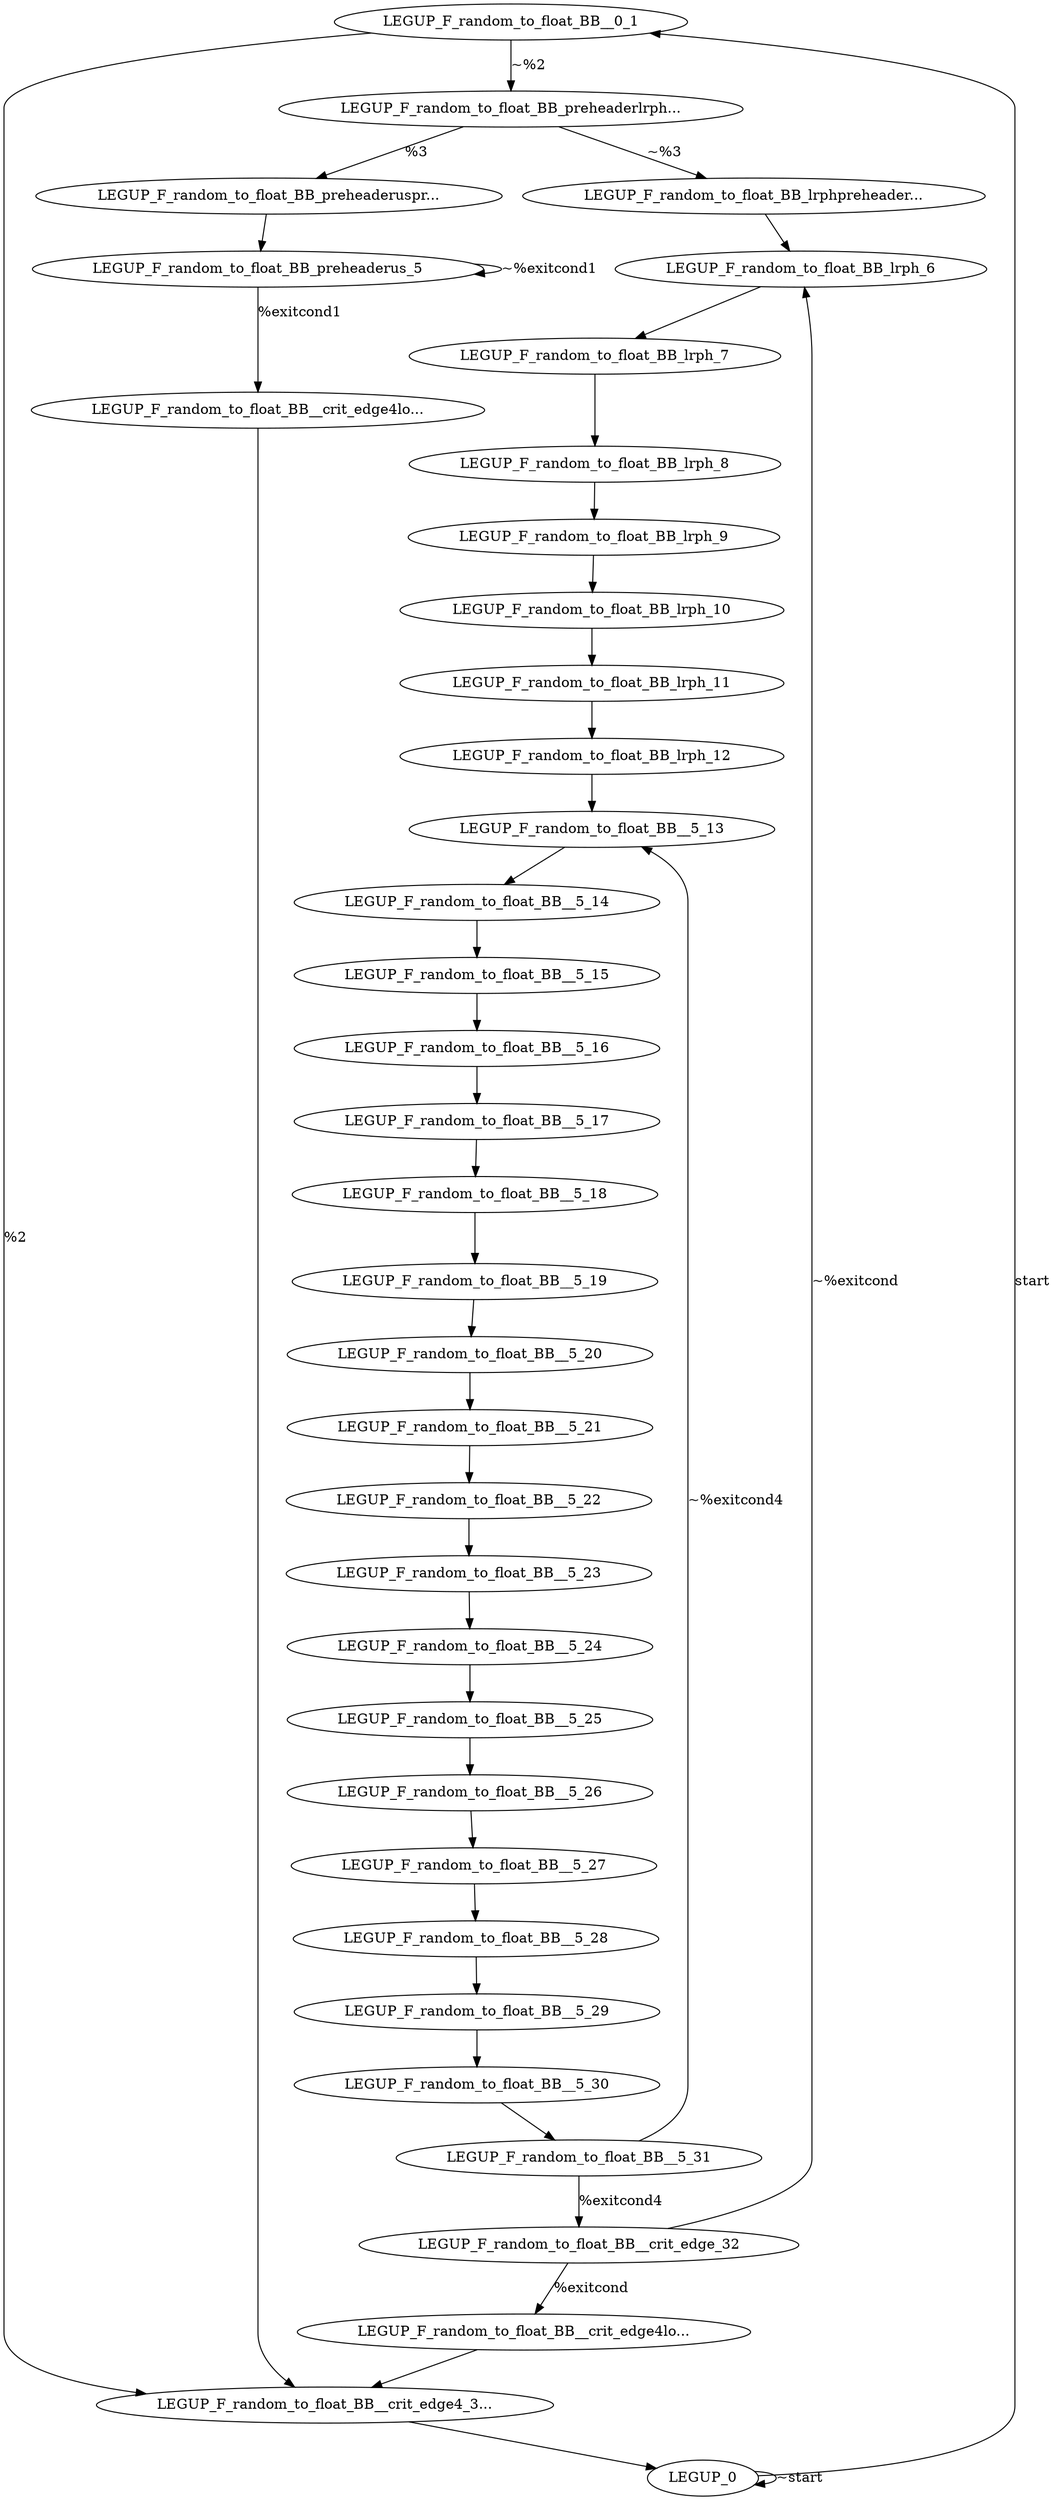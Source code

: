 digraph {
Node0x2c4d820[label="LEGUP_F_random_to_float_BB__0_1"];
Node0x2c72500[label="LEGUP_0"];
Node0x2c72500 -> Node0x2c4d820[label="start"];
Node0x2c72500 -> Node0x2c72500[label="~start"];
Node0x2c4e8d0[label="LEGUP_F_random_to_float_BB__crit_edge4_3..."];
Node0x2c4d820 -> Node0x2c4e8d0[label="%2"];
Node0x2c4db50[label="LEGUP_F_random_to_float_BB_preheaderlrph..."];
Node0x2c4d820 -> Node0x2c4db50[label="~%2"];
Node0x2c4de50[label="LEGUP_F_random_to_float_BB_preheaderuspr..."];
Node0x2c4db50 -> Node0x2c4de50[label="%3"];
Node0x2c4dcd0[label="LEGUP_F_random_to_float_BB_lrphpreheader..."];
Node0x2c4db50 -> Node0x2c4dcd0[label="~%3"];
Node0x2c4e150[label="LEGUP_F_random_to_float_BB_lrph_6"];
Node0x2c4dcd0 -> Node0x2c4e150;
Node0x2c4dfd0[label="LEGUP_F_random_to_float_BB_preheaderus_5"];
Node0x2c4de50 -> Node0x2c4dfd0;
Node0x2c4e5d0[label="LEGUP_F_random_to_float_BB__crit_edge4lo..."];
Node0x2c4dfd0 -> Node0x2c4e5d0[label="%exitcond1"];
Node0x2c4dfd0 -> Node0x2c4dfd0[label="~%exitcond1"];
Node0x2c4f770[label="LEGUP_F_random_to_float_BB_lrph_7"];
Node0x2c4e150 -> Node0x2c4f770;
Node0x2c4f840[label="LEGUP_F_random_to_float_BB_lrph_8"];
Node0x2c4f770 -> Node0x2c4f840;
Node0x2c4f910[label="LEGUP_F_random_to_float_BB_lrph_9"];
Node0x2c4f840 -> Node0x2c4f910;
Node0x2c4f9e0[label="LEGUP_F_random_to_float_BB_lrph_10"];
Node0x2c4f910 -> Node0x2c4f9e0;
Node0x2c81c70[label="LEGUP_F_random_to_float_BB_lrph_11"];
Node0x2c4f9e0 -> Node0x2c81c70;
Node0x2c81d40[label="LEGUP_F_random_to_float_BB_lrph_12"];
Node0x2c81c70 -> Node0x2c81d40;
Node0x2c4e2d0[label="LEGUP_F_random_to_float_BB__5_13"];
Node0x2c81d40 -> Node0x2c4e2d0;
Node0x2c820d0[label="LEGUP_F_random_to_float_BB__5_14"];
Node0x2c4e2d0 -> Node0x2c820d0;
Node0x2c821a0[label="LEGUP_F_random_to_float_BB__5_15"];
Node0x2c820d0 -> Node0x2c821a0;
Node0x2c82270[label="LEGUP_F_random_to_float_BB__5_16"];
Node0x2c821a0 -> Node0x2c82270;
Node0x2c82340[label="LEGUP_F_random_to_float_BB__5_17"];
Node0x2c82270 -> Node0x2c82340;
Node0x2c82410[label="LEGUP_F_random_to_float_BB__5_18"];
Node0x2c82340 -> Node0x2c82410;
Node0x2c82510[label="LEGUP_F_random_to_float_BB__5_19"];
Node0x2c82410 -> Node0x2c82510;
Node0x2c82610[label="LEGUP_F_random_to_float_BB__5_20"];
Node0x2c82510 -> Node0x2c82610;
Node0x2c82710[label="LEGUP_F_random_to_float_BB__5_21"];
Node0x2c82610 -> Node0x2c82710;
Node0x2c82810[label="LEGUP_F_random_to_float_BB__5_22"];
Node0x2c82710 -> Node0x2c82810;
Node0x2c82910[label="LEGUP_F_random_to_float_BB__5_23"];
Node0x2c82810 -> Node0x2c82910;
Node0x2c82a10[label="LEGUP_F_random_to_float_BB__5_24"];
Node0x2c82910 -> Node0x2c82a10;
Node0x2c82b10[label="LEGUP_F_random_to_float_BB__5_25"];
Node0x2c82a10 -> Node0x2c82b10;
Node0x2c82c10[label="LEGUP_F_random_to_float_BB__5_26"];
Node0x2c82b10 -> Node0x2c82c10;
Node0x2c82d10[label="LEGUP_F_random_to_float_BB__5_27"];
Node0x2c82c10 -> Node0x2c82d10;
Node0x2c82e10[label="LEGUP_F_random_to_float_BB__5_28"];
Node0x2c82d10 -> Node0x2c82e10;
Node0x2c82f10[label="LEGUP_F_random_to_float_BB__5_29"];
Node0x2c82e10 -> Node0x2c82f10;
Node0x2c83010[label="LEGUP_F_random_to_float_BB__5_30"];
Node0x2c82f10 -> Node0x2c83010;
Node0x2c83150[label="LEGUP_F_random_to_float_BB__5_31"];
Node0x2c83010 -> Node0x2c83150;
Node0x2c4e450[label="LEGUP_F_random_to_float_BB__crit_edge_32"];
Node0x2c83150 -> Node0x2c4e450[label="%exitcond4"];
Node0x2c83150 -> Node0x2c4e2d0[label="~%exitcond4"];
Node0x2c4e750[label="LEGUP_F_random_to_float_BB__crit_edge4lo..."];
Node0x2c4e450 -> Node0x2c4e750[label="%exitcond"];
Node0x2c4e450 -> Node0x2c4e150[label="~%exitcond"];
Node0x2c4e5d0 -> Node0x2c4e8d0;
Node0x2c4e750 -> Node0x2c4e8d0;
Node0x2c4e8d0 -> Node0x2c72500;
}

